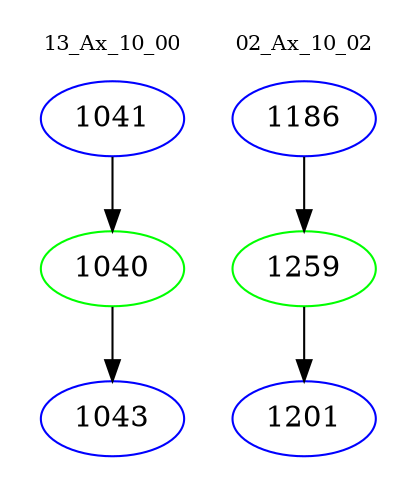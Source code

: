 digraph{
subgraph cluster_0 {
color = white
label = "13_Ax_10_00";
fontsize=10;
T0_1041 [label="1041", color="blue"]
T0_1041 -> T0_1040 [color="black"]
T0_1040 [label="1040", color="green"]
T0_1040 -> T0_1043 [color="black"]
T0_1043 [label="1043", color="blue"]
}
subgraph cluster_1 {
color = white
label = "02_Ax_10_02";
fontsize=10;
T1_1186 [label="1186", color="blue"]
T1_1186 -> T1_1259 [color="black"]
T1_1259 [label="1259", color="green"]
T1_1259 -> T1_1201 [color="black"]
T1_1201 [label="1201", color="blue"]
}
}
